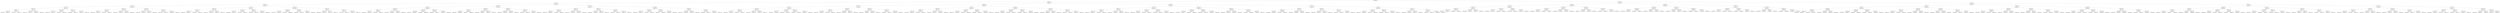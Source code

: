 digraph G{
392109043 [label="Node{data=[5185, 5185]}"]
392109043 -> 1286887839
1286887839 [label="Node{data=[4412, 4412]}"]
1286887839 -> 1214173820
1214173820 [label="Node{data=[1721, 1721]}"]
1214173820 -> 310113782
310113782 [label="Node{data=[1438, 1438]}"]
310113782 -> 2098525385
2098525385 [label="Node{data=[1145, 1145]}"]
2098525385 -> 327299669
327299669 [label="Node{data=[1129, 1129]}"]
327299669 -> 762433387
762433387 [label="Node{data=[1121, 1121]}"]
762433387 -> 1617451894
1617451894 [label="Node{data=[1117, 1117]}"]
1617451894 -> 981485838
981485838 [label="Node{data=[1000, 1000]}"]
981485838 -> 949146769
949146769 [label="Node{data=[998, 998]}"]
981485838 -> 456875647
456875647 [label="Node{data=[1081, 1081]}"]
1617451894 -> 959055237
959055237 [label="Node{data=[1119, 1119]}"]
959055237 -> 22733719
22733719 [label="Node{data=[1118, 1118]}"]
959055237 -> 792889713
792889713 [label="Node{data=[1120, 1120]}"]
762433387 -> 1850466880
1850466880 [label="Node{data=[1125, 1125]}"]
1850466880 -> 128242721
128242721 [label="Node{data=[1123, 1123]}"]
128242721 -> 1362413849
1362413849 [label="Node{data=[1122, 1122]}"]
128242721 -> 1778834255
1778834255 [label="Node{data=[1124, 1124]}"]
1850466880 -> 1542356397
1542356397 [label="Node{data=[1127, 1127]}"]
1542356397 -> 2060103469
2060103469 [label="Node{data=[1126, 1126]}"]
1542356397 -> 230808940
230808940 [label="Node{data=[1128, 1128]}"]
327299669 -> 1371644728
1371644728 [label="Node{data=[1137, 1137]}"]
1371644728 -> 2045423544
2045423544 [label="Node{data=[1133, 1133]}"]
2045423544 -> 1450624111
1450624111 [label="Node{data=[1131, 1131]}"]
1450624111 -> 1432308080
1432308080 [label="Node{data=[1130, 1130]}"]
1450624111 -> 157018240
157018240 [label="Node{data=[1132, 1132]}"]
2045423544 -> 627052924
627052924 [label="Node{data=[1135, 1135]}"]
627052924 -> 1163258883
1163258883 [label="Node{data=[1134, 1134]}"]
627052924 -> 1785604368
1785604368 [label="Node{data=[1136, 1136]}"]
1371644728 -> 1017627445
1017627445 [label="Node{data=[1141, 1141]}"]
1017627445 -> 434757164
434757164 [label="Node{data=[1139, 1139]}"]
434757164 -> 1941310694
1941310694 [label="Node{data=[1138, 1138]}"]
434757164 -> 1745591593
1745591593 [label="Node{data=[1140, 1140]}"]
1017627445 -> 1790395766
1790395766 [label="Node{data=[1143, 1143]}"]
1790395766 -> 1031335602
1031335602 [label="Node{data=[1142, 1142]}"]
1790395766 -> 2129269959
2129269959 [label="Node{data=[1144, 1144]}"]
2098525385 -> 1245461734
1245461734 [label="Node{data=[1392, 1392]}"]
1245461734 -> 443567138
443567138 [label="Node{data=[1215, 1215]}"]
443567138 -> 1611087008
1611087008 [label="Node{data=[1149, 1149]}"]
1611087008 -> 1323651147
1323651147 [label="Node{data=[1147, 1147]}"]
1323651147 -> 1695915645
1695915645 [label="Node{data=[1146, 1146]}"]
1323651147 -> 2107428769
2107428769 [label="Node{data=[1148, 1148]}"]
1611087008 -> 606543502
606543502 [label="Node{data=[1151, 1151]}"]
606543502 -> 1084519753
1084519753 [label="Node{data=[1150, 1150]}"]
606543502 -> 151780694
151780694 [label="Node{data=[1210, 1210]}"]
443567138 -> 309447185
309447185 [label="Node{data=[1325, 1325]}"]
309447185 -> 247363007
247363007 [label="Node{data=[1321, 1321]}"]
247363007 -> 1834174236
1834174236 [label="Node{data=[1259, 1259]}"]
247363007 -> 996472493
996472493 [label="Node{data=[1324, 1324]}"]
309447185 -> 668570258
668570258 [label="Node{data=[1343, 1343]}"]
668570258 -> 1513560155
1513560155 [label="Node{data=[1326, 1326]}"]
668570258 -> 757850022
757850022 [label="Node{data=[1389, 1389]}"]
1245461734 -> 837195056
837195056 [label="Node{data=[1430, 1430]}"]
837195056 -> 1522588828
1522588828 [label="Node{data=[1426, 1426]}"]
1522588828 -> 953672287
953672287 [label="Node{data=[1424, 1424]}"]
953672287 -> 1265814540
1265814540 [label="Node{data=[1423, 1423]}"]
953672287 -> 1312329543
1312329543 [label="Node{data=[1425, 1425]}"]
1522588828 -> 306220576
306220576 [label="Node{data=[1428, 1428]}"]
306220576 -> 360858413
360858413 [label="Node{data=[1427, 1427]}"]
306220576 -> 1221455677
1221455677 [label="Node{data=[1429, 1429]}"]
837195056 -> 1116013524
1116013524 [label="Node{data=[1434, 1434]}"]
1116013524 -> 1411556394
1411556394 [label="Node{data=[1432, 1432]}"]
1411556394 -> 1396580008
1396580008 [label="Node{data=[1431, 1431]}"]
1411556394 -> 1949153269
1949153269 [label="Node{data=[1433, 1433]}"]
1116013524 -> 509378823
509378823 [label="Node{data=[1436, 1436]}"]
509378823 -> 1595827474
1595827474 [label="Node{data=[1435, 1435]}"]
509378823 -> 2096556807
2096556807 [label="Node{data=[1437, 1437]}"]
310113782 -> 1702721907
1702721907 [label="Node{data=[1677, 1677]}"]
1702721907 -> 525568098
525568098 [label="Node{data=[1514, 1514]}"]
525568098 -> 860444783
860444783 [label="Node{data=[1446, 1446]}"]
860444783 -> 2024551378
2024551378 [label="Node{data=[1442, 1442]}"]
2024551378 -> 1981053781
1981053781 [label="Node{data=[1440, 1440]}"]
1981053781 -> 1963453805
1963453805 [label="Node{data=[1439, 1439]}"]
1981053781 -> 208951682
208951682 [label="Node{data=[1441, 1441]}"]
2024551378 -> 366987645
366987645 [label="Node{data=[1444, 1444]}"]
366987645 -> 1078249024
1078249024 [label="Node{data=[1443, 1443]}"]
366987645 -> 182597536
182597536 [label="Node{data=[1445, 1445]}"]
860444783 -> 620021559
620021559 [label="Node{data=[1450, 1450]}"]
620021559 -> 1326147317
1326147317 [label="Node{data=[1448, 1448]}"]
1326147317 -> 698077074
698077074 [label="Node{data=[1447, 1447]}"]
1326147317 -> 853516854
853516854 [label="Node{data=[1449, 1449]}"]
620021559 -> 806360613
806360613 [label="Node{data=[1492, 1492]}"]
806360613 -> 616096284
616096284 [label="Node{data=[1451, 1451]}"]
806360613 -> 1403539014
1403539014 [label="Node{data=[1513, 1513]}"]
525568098 -> 480876567
480876567 [label="Node{data=[1522, 1522]}"]
480876567 -> 750261401
750261401 [label="Node{data=[1518, 1518]}"]
750261401 -> 1332984592
1332984592 [label="Node{data=[1516, 1516]}"]
1332984592 -> 1589122758
1589122758 [label="Node{data=[1515, 1515]}"]
1332984592 -> 234968102
234968102 [label="Node{data=[1517, 1517]}"]
750261401 -> 1659995555
1659995555 [label="Node{data=[1520, 1520]}"]
1659995555 -> 814225878
814225878 [label="Node{data=[1519, 1519]}"]
1659995555 -> 773334823
773334823 [label="Node{data=[1521, 1521]}"]
480876567 -> 708634278
708634278 [label="Node{data=[1526, 1526]}"]
708634278 -> 1141813983
1141813983 [label="Node{data=[1524, 1524]}"]
1141813983 -> 884495649
884495649 [label="Node{data=[1523, 1523]}"]
1141813983 -> 1534492046
1534492046 [label="Node{data=[1525, 1525]}"]
708634278 -> 372418960
372418960 [label="Node{data=[1555, 1555]}"]
372418960 -> 664500675
664500675 [label="Node{data=[1527, 1527]}"]
372418960 -> 1375482188
1375482188 [label="Node{data=[1676, 1676]}"]
1702721907 -> 965651696
965651696 [label="Node{data=[1693, 1693]}"]
965651696 -> 980675704
980675704 [label="Node{data=[1685, 1685]}"]
980675704 -> 1188749204
1188749204 [label="Node{data=[1681, 1681]}"]
1188749204 -> 1981603922
1981603922 [label="Node{data=[1679, 1679]}"]
1981603922 -> 976825165
976825165 [label="Node{data=[1678, 1678]}"]
1981603922 -> 529268830
529268830 [label="Node{data=[1680, 1680]}"]
1188749204 -> 263871044
263871044 [label="Node{data=[1683, 1683]}"]
263871044 -> 506803601
506803601 [label="Node{data=[1682, 1682]}"]
263871044 -> 1831143001
1831143001 [label="Node{data=[1684, 1684]}"]
980675704 -> 315909459
315909459 [label="Node{data=[1689, 1689]}"]
315909459 -> 1331782967
1331782967 [label="Node{data=[1687, 1687]}"]
1331782967 -> 2026850551
2026850551 [label="Node{data=[1686, 1686]}"]
1331782967 -> 1025351289
1025351289 [label="Node{data=[1688, 1688]}"]
315909459 -> 215124596
215124596 [label="Node{data=[1691, 1691]}"]
215124596 -> 1222512132
1222512132 [label="Node{data=[1690, 1690]}"]
215124596 -> 1247047448
1247047448 [label="Node{data=[1692, 1692]}"]
965651696 -> 468438653
468438653 [label="Node{data=[1713, 1713]}"]
468438653 -> 57833054
57833054 [label="Node{data=[1709, 1709]}"]
57833054 -> 1004856858
1004856858 [label="Node{data=[1707, 1707]}"]
1004856858 -> 1386312401
1386312401 [label="Node{data=[1694, 1694]}"]
1004856858 -> 402446046
402446046 [label="Node{data=[1708, 1708]}"]
57833054 -> 120361721
120361721 [label="Node{data=[1711, 1711]}"]
120361721 -> 459567152
459567152 [label="Node{data=[1710, 1710]}"]
120361721 -> 1116384887
1116384887 [label="Node{data=[1712, 1712]}"]
468438653 -> 858901214
858901214 [label="Node{data=[1717, 1717]}"]
858901214 -> 1357462811
1357462811 [label="Node{data=[1715, 1715]}"]
1357462811 -> 1756639942
1756639942 [label="Node{data=[1714, 1714]}"]
1357462811 -> 2136658097
2136658097 [label="Node{data=[1716, 1716]}"]
858901214 -> 1107329726
1107329726 [label="Node{data=[1719, 1719]}"]
1107329726 -> 1536716288
1536716288 [label="Node{data=[1718, 1718]}"]
1107329726 -> 309548471
309548471 [label="Node{data=[1720, 1720]}"]
1214173820 -> 990236688
990236688 [label="Node{data=[4063, 4063]}"]
990236688 -> 2102829244
2102829244 [label="Node{data=[3863, 3863]}"]
2102829244 -> 1705392504
1705392504 [label="Node{data=[3623, 3623]}"]
1705392504 -> 1844450966
1844450966 [label="Node{data=[3615, 3615]}"]
1844450966 -> 2027998824
2027998824 [label="Node{data=[2327, 2327]}"]
2027998824 -> 821805704
821805704 [label="Node{data=[1760, 1760]}"]
821805704 -> 1682063382
1682063382 [label="Node{data=[1722, 1722]}"]
821805704 -> 166440622
166440622 [label="Node{data=[2050, 2050]}"]
2027998824 -> 2005312117
2005312117 [label="Node{data=[3351, 3351]}"]
2005312117 -> 419938703
419938703 [label="Node{data=[2398, 2398]}"]
2005312117 -> 1865642057
1865642057 [label="Node{data=[3614, 3614]}"]
1844450966 -> 997801439
997801439 [label="Node{data=[3619, 3619]}"]
997801439 -> 2041492943
2041492943 [label="Node{data=[3617, 3617]}"]
2041492943 -> 1585584332
1585584332 [label="Node{data=[3616, 3616]}"]
2041492943 -> 717720173
717720173 [label="Node{data=[3618, 3618]}"]
997801439 -> 1478679855
1478679855 [label="Node{data=[3621, 3621]}"]
1478679855 -> 1420696361
1420696361 [label="Node{data=[3620, 3620]}"]
1478679855 -> 438582536
438582536 [label="Node{data=[3622, 3622]}"]
1705392504 -> 212224195
212224195 [label="Node{data=[3631, 3631]}"]
212224195 -> 1109600221
1109600221 [label="Node{data=[3627, 3627]}"]
1109600221 -> 1727007715
1727007715 [label="Node{data=[3625, 3625]}"]
1727007715 -> 1560782408
1560782408 [label="Node{data=[3624, 3624]}"]
1727007715 -> 1675169147
1675169147 [label="Node{data=[3626, 3626]}"]
1109600221 -> 949994258
949994258 [label="Node{data=[3629, 3629]}"]
949994258 -> 1582721265
1582721265 [label="Node{data=[3628, 3628]}"]
949994258 -> 1048813717
1048813717 [label="Node{data=[3630, 3630]}"]
212224195 -> 354074859
354074859 [label="Node{data=[3793, 3793]}"]
354074859 -> 1406866953
1406866953 [label="Node{data=[3633, 3633]}"]
1406866953 -> 1051192675
1051192675 [label="Node{data=[3632, 3632]}"]
1406866953 -> 486761770
486761770 [label="Node{data=[3777, 3777]}"]
354074859 -> 1591600121
1591600121 [label="Node{data=[3825, 3825]}"]
1591600121 -> 1430113653
1430113653 [label="Node{data=[3797, 3797]}"]
1591600121 -> 1425079876
1425079876 [label="Node{data=[3854, 3854]}"]
2102829244 -> 1390209989
1390209989 [label="Node{data=[4047, 4047]}"]
1390209989 -> 1664026700
1664026700 [label="Node{data=[3951, 3951]}"]
1664026700 -> 1489123129
1489123129 [label="Node{data=[3927, 3927]}"]
1489123129 -> 185856187
185856187 [label="Node{data=[3865, 3865]}"]
185856187 -> 1042591967
1042591967 [label="Node{data=[3864, 3864]}"]
185856187 -> 626172479
626172479 [label="Node{data=[3898, 3898]}"]
1489123129 -> 1826632275
1826632275 [label="Node{data=[3949, 3949]}"]
1826632275 -> 2028110172
2028110172 [label="Node{data=[3948, 3948]}"]
1826632275 -> 1675326679
1675326679 [label="Node{data=[3950, 3950]}"]
1664026700 -> 1403544009
1403544009 [label="Node{data=[4043, 4043]}"]
1403544009 -> 1052226373
1052226373 [label="Node{data=[4030, 4030]}"]
1052226373 -> 1387478446
1387478446 [label="Node{data=[3952, 3952]}"]
1052226373 -> 1786156771
1786156771 [label="Node{data=[4042, 4042]}"]
1403544009 -> 2059408461
2059408461 [label="Node{data=[4045, 4045]}"]
2059408461 -> 2037296587
2037296587 [label="Node{data=[4044, 4044]}"]
2059408461 -> 846962949
846962949 [label="Node{data=[4046, 4046]}"]
1390209989 -> 1818556455
1818556455 [label="Node{data=[4055, 4055]}"]
1818556455 -> 377285530
377285530 [label="Node{data=[4051, 4051]}"]
377285530 -> 451943531
451943531 [label="Node{data=[4049, 4049]}"]
451943531 -> 1978463673
1978463673 [label="Node{data=[4048, 4048]}"]
451943531 -> 1040355043
1040355043 [label="Node{data=[4050, 4050]}"]
377285530 -> 1339261570
1339261570 [label="Node{data=[4053, 4053]}"]
1339261570 -> 1440406615
1440406615 [label="Node{data=[4052, 4052]}"]
1339261570 -> 1191815784
1191815784 [label="Node{data=[4054, 4054]}"]
1818556455 -> 1842762236
1842762236 [label="Node{data=[4059, 4059]}"]
1842762236 -> 1052903766
1052903766 [label="Node{data=[4057, 4057]}"]
1052903766 -> 1031357117
1031357117 [label="Node{data=[4056, 4056]}"]
1052903766 -> 933885328
933885328 [label="Node{data=[4058, 4058]}"]
1842762236 -> 1747913512
1747913512 [label="Node{data=[4061, 4061]}"]
1747913512 -> 1175009218
1175009218 [label="Node{data=[4060, 4060]}"]
1747913512 -> 831711508
831711508 [label="Node{data=[4062, 4062]}"]
990236688 -> 1232052163
1232052163 [label="Node{data=[4314, 4314]}"]
1232052163 -> 1493810061
1493810061 [label="Node{data=[4079, 4079]}"]
1493810061 -> 1446064201
1446064201 [label="Node{data=[4071, 4071]}"]
1446064201 -> 1884137938
1884137938 [label="Node{data=[4067, 4067]}"]
1884137938 -> 1164550559
1164550559 [label="Node{data=[4065, 4065]}"]
1164550559 -> 1361620844
1361620844 [label="Node{data=[4064, 4064]}"]
1164550559 -> 239369848
239369848 [label="Node{data=[4066, 4066]}"]
1884137938 -> 333071707
333071707 [label="Node{data=[4069, 4069]}"]
333071707 -> 465005542
465005542 [label="Node{data=[4068, 4068]}"]
333071707 -> 259056691
259056691 [label="Node{data=[4070, 4070]}"]
1446064201 -> 585821211
585821211 [label="Node{data=[4075, 4075]}"]
585821211 -> 1666942336
1666942336 [label="Node{data=[4073, 4073]}"]
1666942336 -> 1133722198
1133722198 [label="Node{data=[4072, 4072]}"]
1666942336 -> 1263148907
1263148907 [label="Node{data=[4074, 4074]}"]
585821211 -> 1052096557
1052096557 [label="Node{data=[4077, 4077]}"]
1052096557 -> 24993278
24993278 [label="Node{data=[4076, 4076]}"]
1052096557 -> 1541838349
1541838349 [label="Node{data=[4078, 4078]}"]
1493810061 -> 1087142749
1087142749 [label="Node{data=[4272, 4272]}"]
1087142749 -> 1403770809
1403770809 [label="Node{data=[4159, 4159]}"]
1403770809 -> 953344671
953344671 [label="Node{data=[4081, 4081]}"]
953344671 -> 1466654070
1466654070 [label="Node{data=[4080, 4080]}"]
953344671 -> 1952371285
1952371285 [label="Node{data=[4109, 4109]}"]
1403770809 -> 2034619768
2034619768 [label="Node{data=[4191, 4191]}"]
2034619768 -> 1454114517
1454114517 [label="Node{data=[4160, 4160]}"]
2034619768 -> 1528914331
1528914331 [label="Node{data=[4221, 4221]}"]
1087142749 -> 1500503248
1500503248 [label="Node{data=[4310, 4310]}"]
1500503248 -> 248921232
248921232 [label="Node{data=[4308, 4308]}"]
248921232 -> 947525937
947525937 [label="Node{data=[4307, 4307]}"]
248921232 -> 1745328668
1745328668 [label="Node{data=[4309, 4309]}"]
1500503248 -> 1328108176
1328108176 [label="Node{data=[4312, 4312]}"]
1328108176 -> 1881462105
1881462105 [label="Node{data=[4311, 4311]}"]
1328108176 -> 419428861
419428861 [label="Node{data=[4313, 4313]}"]
1232052163 -> 1291605892
1291605892 [label="Node{data=[4396, 4396]}"]
1291605892 -> 1229201753
1229201753 [label="Node{data=[4322, 4322]}"]
1229201753 -> 530361141
530361141 [label="Node{data=[4318, 4318]}"]
530361141 -> 2018220330
2018220330 [label="Node{data=[4316, 4316]}"]
2018220330 -> 1445306832
1445306832 [label="Node{data=[4315, 4315]}"]
2018220330 -> 1048775844
1048775844 [label="Node{data=[4317, 4317]}"]
530361141 -> 1144839490
1144839490 [label="Node{data=[4320, 4320]}"]
1144839490 -> 1620741670
1620741670 [label="Node{data=[4319, 4319]}"]
1144839490 -> 466262212
466262212 [label="Node{data=[4321, 4321]}"]
1229201753 -> 1032470837
1032470837 [label="Node{data=[4392, 4392]}"]
1032470837 -> 528375051
528375051 [label="Node{data=[4335, 4335]}"]
528375051 -> 731974524
731974524 [label="Node{data=[4323, 4323]}"]
528375051 -> 1684191860
1684191860 [label="Node{data=[4360, 4360]}"]
1032470837 -> 193907748
193907748 [label="Node{data=[4394, 4394]}"]
193907748 -> 1727352411
1727352411 [label="Node{data=[4393, 4393]}"]
193907748 -> 1160532754
1160532754 [label="Node{data=[4395, 4395]}"]
1291605892 -> 879554777
879554777 [label="Node{data=[4404, 4404]}"]
879554777 -> 1233053084
1233053084 [label="Node{data=[4400, 4400]}"]
1233053084 -> 87424382
87424382 [label="Node{data=[4398, 4398]}"]
87424382 -> 581343753
581343753 [label="Node{data=[4397, 4397]}"]
87424382 -> 1906269372
1906269372 [label="Node{data=[4399, 4399]}"]
1233053084 -> 1332938006
1332938006 [label="Node{data=[4402, 4402]}"]
1332938006 -> 1703399307
1703399307 [label="Node{data=[4401, 4401]}"]
1332938006 -> 1936160736
1936160736 [label="Node{data=[4403, 4403]}"]
879554777 -> 2023145356
2023145356 [label="Node{data=[4408, 4408]}"]
2023145356 -> 798641725
798641725 [label="Node{data=[4406, 4406]}"]
798641725 -> 1958361042
1958361042 [label="Node{data=[4405, 4405]}"]
798641725 -> 1009424082
1009424082 [label="Node{data=[4407, 4407]}"]
2023145356 -> 1896686596
1896686596 [label="Node{data=[4410, 4410]}"]
1896686596 -> 211511230
211511230 [label="Node{data=[4409, 4409]}"]
1896686596 -> 691717464
691717464 [label="Node{data=[4411, 4411]}"]
1286887839 -> 1104038571
1104038571 [label="Node{data=[4743, 4743]}"]
1104038571 -> 1509653394
1509653394 [label="Node{data=[4488, 4488]}"]
1509653394 -> 243945860
243945860 [label="Node{data=[4444, 4444]}"]
243945860 -> 1910850824
1910850824 [label="Node{data=[4428, 4428]}"]
1910850824 -> 1120780941
1120780941 [label="Node{data=[4420, 4420]}"]
1120780941 -> 1088951981
1088951981 [label="Node{data=[4416, 4416]}"]
1088951981 -> 481458501
481458501 [label="Node{data=[4414, 4414]}"]
481458501 -> 1193583326
1193583326 [label="Node{data=[4413, 4413]}"]
481458501 -> 1800522013
1800522013 [label="Node{data=[4415, 4415]}"]
1088951981 -> 1804396452
1804396452 [label="Node{data=[4418, 4418]}"]
1804396452 -> 1694225345
1694225345 [label="Node{data=[4417, 4417]}"]
1804396452 -> 103526354
103526354 [label="Node{data=[4419, 4419]}"]
1120780941 -> 1675073323
1675073323 [label="Node{data=[4424, 4424]}"]
1675073323 -> 1877671218
1877671218 [label="Node{data=[4422, 4422]}"]
1877671218 -> 1437945557
1437945557 [label="Node{data=[4421, 4421]}"]
1877671218 -> 247148174
247148174 [label="Node{data=[4423, 4423]}"]
1675073323 -> 1368035005
1368035005 [label="Node{data=[4426, 4426]}"]
1368035005 -> 1773267667
1773267667 [label="Node{data=[4425, 4425]}"]
1368035005 -> 378389206
378389206 [label="Node{data=[4427, 4427]}"]
1910850824 -> 1100300759
1100300759 [label="Node{data=[4436, 4436]}"]
1100300759 -> 1148178494
1148178494 [label="Node{data=[4432, 4432]}"]
1148178494 -> 577654034
577654034 [label="Node{data=[4430, 4430]}"]
577654034 -> 1510846715
1510846715 [label="Node{data=[4429, 4429]}"]
577654034 -> 830331284
830331284 [label="Node{data=[4431, 4431]}"]
1148178494 -> 195625381
195625381 [label="Node{data=[4434, 4434]}"]
195625381 -> 1535101727
1535101727 [label="Node{data=[4433, 4433]}"]
195625381 -> 1824662243
1824662243 [label="Node{data=[4435, 4435]}"]
1100300759 -> 858580886
858580886 [label="Node{data=[4440, 4440]}"]
858580886 -> 1883991167
1883991167 [label="Node{data=[4438, 4438]}"]
1883991167 -> 1439262298
1439262298 [label="Node{data=[4437, 4437]}"]
1883991167 -> 677479226
677479226 [label="Node{data=[4439, 4439]}"]
858580886 -> 2082849271
2082849271 [label="Node{data=[4442, 4442]}"]
2082849271 -> 1470526104
1470526104 [label="Node{data=[4441, 4441]}"]
2082849271 -> 1229137280
1229137280 [label="Node{data=[4443, 4443]}"]
243945860 -> 1830754241
1830754241 [label="Node{data=[4460, 4460]}"]
1830754241 -> 1063737836
1063737836 [label="Node{data=[4452, 4452]}"]
1063737836 -> 1538379306
1538379306 [label="Node{data=[4448, 4448]}"]
1538379306 -> 185503737
185503737 [label="Node{data=[4446, 4446]}"]
185503737 -> 515514438
515514438 [label="Node{data=[4445, 4445]}"]
185503737 -> 462922308
462922308 [label="Node{data=[4447, 4447]}"]
1538379306 -> 1317207938
1317207938 [label="Node{data=[4450, 4450]}"]
1317207938 -> 822923500
822923500 [label="Node{data=[4449, 4449]}"]
1317207938 -> 2130411163
2130411163 [label="Node{data=[4451, 4451]}"]
1063737836 -> 1490581122
1490581122 [label="Node{data=[4456, 4456]}"]
1490581122 -> 25165044
25165044 [label="Node{data=[4454, 4454]}"]
25165044 -> 1453574023
1453574023 [label="Node{data=[4453, 4453]}"]
25165044 -> 1929995374
1929995374 [label="Node{data=[4455, 4455]}"]
1490581122 -> 1753116907
1753116907 [label="Node{data=[4458, 4458]}"]
1753116907 -> 370714956
370714956 [label="Node{data=[4457, 4457]}"]
1753116907 -> 1590676471
1590676471 [label="Node{data=[4459, 4459]}"]
1830754241 -> 1717435988
1717435988 [label="Node{data=[4468, 4468]}"]
1717435988 -> 2109682524
2109682524 [label="Node{data=[4464, 4464]}"]
2109682524 -> 775862126
775862126 [label="Node{data=[4462, 4462]}"]
775862126 -> 244207917
244207917 [label="Node{data=[4461, 4461]}"]
775862126 -> 120103414
120103414 [label="Node{data=[4463, 4463]}"]
2109682524 -> 50943900
50943900 [label="Node{data=[4466, 4466]}"]
50943900 -> 1482102100
1482102100 [label="Node{data=[4465, 4465]}"]
50943900 -> 606875722
606875722 [label="Node{data=[4467, 4467]}"]
1717435988 -> 1716064808
1716064808 [label="Node{data=[4484, 4484]}"]
1716064808 -> 800394442
800394442 [label="Node{data=[4470, 4470]}"]
800394442 -> 1328042461
1328042461 [label="Node{data=[4469, 4469]}"]
800394442 -> 172197394
172197394 [label="Node{data=[4483, 4483]}"]
1716064808 -> 607456544
607456544 [label="Node{data=[4486, 4486]}"]
607456544 -> 601986608
601986608 [label="Node{data=[4485, 4485]}"]
607456544 -> 785030440
785030440 [label="Node{data=[4487, 4487]}"]
1509653394 -> 951057909
951057909 [label="Node{data=[4532, 4532]}"]
951057909 -> 889170893
889170893 [label="Node{data=[4516, 4516]}"]
889170893 -> 453045108
453045108 [label="Node{data=[4508, 4508]}"]
453045108 -> 1633224417
1633224417 [label="Node{data=[4492, 4492]}"]
1633224417 -> 643698538
643698538 [label="Node{data=[4490, 4490]}"]
643698538 -> 1865841071
1865841071 [label="Node{data=[4489, 4489]}"]
643698538 -> 1945199734
1945199734 [label="Node{data=[4491, 4491]}"]
1633224417 -> 1521883879
1521883879 [label="Node{data=[4494, 4494]}"]
1521883879 -> 214268804
214268804 [label="Node{data=[4493, 4493]}"]
1521883879 -> 1357025458
1357025458 [label="Node{data=[4495, 4495]}"]
453045108 -> 675847180
675847180 [label="Node{data=[4512, 4512]}"]
675847180 -> 1111743168
1111743168 [label="Node{data=[4510, 4510]}"]
1111743168 -> 1711116375
1711116375 [label="Node{data=[4509, 4509]}"]
1111743168 -> 568257370
568257370 [label="Node{data=[4511, 4511]}"]
675847180 -> 1293593489
1293593489 [label="Node{data=[4514, 4514]}"]
1293593489 -> 299105576
299105576 [label="Node{data=[4513, 4513]}"]
1293593489 -> 413513837
413513837 [label="Node{data=[4515, 4515]}"]
889170893 -> 1316426776
1316426776 [label="Node{data=[4524, 4524]}"]
1316426776 -> 1445554276
1445554276 [label="Node{data=[4520, 4520]}"]
1445554276 -> 1478358324
1478358324 [label="Node{data=[4518, 4518]}"]
1478358324 -> 1842239626
1842239626 [label="Node{data=[4517, 4517]}"]
1478358324 -> 460281599
460281599 [label="Node{data=[4519, 4519]}"]
1445554276 -> 110655422
110655422 [label="Node{data=[4522, 4522]}"]
110655422 -> 823887372
823887372 [label="Node{data=[4521, 4521]}"]
110655422 -> 772706989
772706989 [label="Node{data=[4523, 4523]}"]
1316426776 -> 1337454909
1337454909 [label="Node{data=[4528, 4528]}"]
1337454909 -> 181881586
181881586 [label="Node{data=[4526, 4526]}"]
181881586 -> 1737594434
1737594434 [label="Node{data=[4525, 4525]}"]
181881586 -> 1037102055
1037102055 [label="Node{data=[4527, 4527]}"]
1337454909 -> 1302252409
1302252409 [label="Node{data=[4530, 4530]}"]
1302252409 -> 2100205794
2100205794 [label="Node{data=[4529, 4529]}"]
1302252409 -> 375796355
375796355 [label="Node{data=[4531, 4531]}"]
951057909 -> 743664763
743664763 [label="Node{data=[4565, 4565]}"]
743664763 -> 388874123
388874123 [label="Node{data=[4557, 4557]}"]
388874123 -> 516807684
516807684 [label="Node{data=[4536, 4536]}"]
516807684 -> 957876084
957876084 [label="Node{data=[4534, 4534]}"]
957876084 -> 236946584
236946584 [label="Node{data=[4533, 4533]}"]
957876084 -> 1957999415
1957999415 [label="Node{data=[4535, 4535]}"]
516807684 -> 82406489
82406489 [label="Node{data=[4538, 4538]}"]
82406489 -> 2100553751
2100553751 [label="Node{data=[4537, 4537]}"]
82406489 -> 268077165
268077165 [label="Node{data=[4540, 4540]}"]
388874123 -> 1577496494
1577496494 [label="Node{data=[4561, 4561]}"]
1577496494 -> 297966483
297966483 [label="Node{data=[4559, 4559]}"]
297966483 -> 1943251692
1943251692 [label="Node{data=[4558, 4558]}"]
297966483 -> 682749211
682749211 [label="Node{data=[4560, 4560]}"]
1577496494 -> 1126255740
1126255740 [label="Node{data=[4563, 4563]}"]
1126255740 -> 1186613640
1186613640 [label="Node{data=[4562, 4562]}"]
1126255740 -> 676335481
676335481 [label="Node{data=[4564, 4564]}"]
743664763 -> 254731869
254731869 [label="Node{data=[4573, 4573]}"]
254731869 -> 1185225064
1185225064 [label="Node{data=[4569, 4569]}"]
1185225064 -> 1388834365
1388834365 [label="Node{data=[4567, 4567]}"]
1388834365 -> 2051283163
2051283163 [label="Node{data=[4566, 4566]}"]
1388834365 -> 44041664
44041664 [label="Node{data=[4568, 4568]}"]
1185225064 -> 1822433957
1822433957 [label="Node{data=[4571, 4571]}"]
1822433957 -> 33263370
33263370 [label="Node{data=[4570, 4570]}"]
1822433957 -> 1529072942
1529072942 [label="Node{data=[4572, 4572]}"]
254731869 -> 1496272271
1496272271 [label="Node{data=[4631, 4631]}"]
1496272271 -> 880273669
880273669 [label="Node{data=[4575, 4575]}"]
880273669 -> 1764340574
1764340574 [label="Node{data=[4574, 4574]}"]
880273669 -> 740710888
740710888 [label="Node{data=[4576, 4576]}"]
1496272271 -> 264649430
264649430 [label="Node{data=[4741, 4741]}"]
264649430 -> 74630634
74630634 [label="Node{data=[4718, 4718]}"]
264649430 -> 543499641
543499641 [label="Node{data=[4742, 4742]}"]
1104038571 -> 1041420676
1041420676 [label="Node{data=[5088, 5088]}"]
1041420676 -> 3955738
3955738 [label="Node{data=[4881, 4881]}"]
3955738 -> 309560418
309560418 [label="Node{data=[4759, 4759]}"]
309560418 -> 456406456
456406456 [label="Node{data=[4751, 4751]}"]
456406456 -> 864176555
864176555 [label="Node{data=[4747, 4747]}"]
864176555 -> 1362890573
1362890573 [label="Node{data=[4745, 4745]}"]
1362890573 -> 1600311708
1600311708 [label="Node{data=[4744, 4744]}"]
1362890573 -> 1707189821
1707189821 [label="Node{data=[4746, 4746]}"]
864176555 -> 1152345151
1152345151 [label="Node{data=[4749, 4749]}"]
1152345151 -> 1977109888
1977109888 [label="Node{data=[4748, 4748]}"]
1152345151 -> 1023384726
1023384726 [label="Node{data=[4750, 4750]}"]
456406456 -> 1424438650
1424438650 [label="Node{data=[4755, 4755]}"]
1424438650 -> 1800809797
1800809797 [label="Node{data=[4753, 4753]}"]
1800809797 -> 1549130210
1549130210 [label="Node{data=[4752, 4752]}"]
1800809797 -> 470742482
470742482 [label="Node{data=[4754, 4754]}"]
1424438650 -> 1898926028
1898926028 [label="Node{data=[4757, 4757]}"]
1898926028 -> 734619817
734619817 [label="Node{data=[4756, 4756]}"]
1898926028 -> 1495351035
1495351035 [label="Node{data=[4758, 4758]}"]
309560418 -> 845869160
845869160 [label="Node{data=[4835, 4835]}"]
845869160 -> 967874758
967874758 [label="Node{data=[4831, 4831]}"]
967874758 -> 1499214713
1499214713 [label="Node{data=[4784, 4784]}"]
1499214713 -> 165283919
165283919 [label="Node{data=[4760, 4760]}"]
1499214713 -> 1825984684
1825984684 [label="Node{data=[4830, 4830]}"]
967874758 -> 1360892760
1360892760 [label="Node{data=[4833, 4833]}"]
1360892760 -> 1768072697
1768072697 [label="Node{data=[4832, 4832]}"]
1360892760 -> 807620842
807620842 [label="Node{data=[4834, 4834]}"]
845869160 -> 1848522098
1848522098 [label="Node{data=[4839, 4839]}"]
1848522098 -> 1393880252
1393880252 [label="Node{data=[4837, 4837]}"]
1393880252 -> 799397450
799397450 [label="Node{data=[4836, 4836]}"]
1393880252 -> 86734676
86734676 [label="Node{data=[4838, 4838]}"]
1848522098 -> 447829798
447829798 [label="Node{data=[4863, 4863]}"]
447829798 -> 1857300928
1857300928 [label="Node{data=[4840, 4840]}"]
447829798 -> 1872934362
1872934362 [label="Node{data=[4877, 4877]}"]
3955738 -> 829292205
829292205 [label="Node{data=[4984, 4984]}"]
829292205 -> 569743297
569743297 [label="Node{data=[4932, 4932]}"]
569743297 -> 1858097174
1858097174 [label="Node{data=[4928, 4928]}"]
1858097174 -> 347485297
347485297 [label="Node{data=[4926, 4926]}"]
347485297 -> 1248868572
1248868572 [label="Node{data=[4920, 4920]}"]
347485297 -> 1194780108
1194780108 [label="Node{data=[4927, 4927]}"]
1858097174 -> 723144156
723144156 [label="Node{data=[4930, 4930]}"]
723144156 -> 246079858
246079858 [label="Node{data=[4929, 4929]}"]
723144156 -> 1171758755
1171758755 [label="Node{data=[4931, 4931]}"]
569743297 -> 893324112
893324112 [label="Node{data=[4936, 4936]}"]
893324112 -> 1286784134
1286784134 [label="Node{data=[4934, 4934]}"]
1286784134 -> 365567251
365567251 [label="Node{data=[4933, 4933]}"]
1286784134 -> 1813097359
1813097359 [label="Node{data=[4935, 4935]}"]
893324112 -> 557402326
557402326 [label="Node{data=[4938, 4938]}"]
557402326 -> 2071277187
2071277187 [label="Node{data=[4937, 4937]}"]
557402326 -> 1049794171
1049794171 [label="Node{data=[4956, 4956]}"]
829292205 -> 1597902837
1597902837 [label="Node{data=[5060, 5060]}"]
1597902837 -> 883594044
883594044 [label="Node{data=[5056, 5056]}"]
883594044 -> 1727635996
1727635996 [label="Node{data=[5011, 5011]}"]
1727635996 -> 1282589174
1282589174 [label="Node{data=[5009, 5009]}"]
1727635996 -> 1662795306
1662795306 [label="Node{data=[5042, 5042]}"]
883594044 -> 55534086
55534086 [label="Node{data=[5058, 5058]}"]
55534086 -> 671996209
671996209 [label="Node{data=[5057, 5057]}"]
55534086 -> 1915408567
1915408567 [label="Node{data=[5059, 5059]}"]
1597902837 -> 1891982774
1891982774 [label="Node{data=[5064, 5064]}"]
1891982774 -> 140664570
140664570 [label="Node{data=[5062, 5062]}"]
140664570 -> 1323358870
1323358870 [label="Node{data=[5061, 5061]}"]
140664570 -> 1785398421
1785398421 [label="Node{data=[5063, 5063]}"]
1891982774 -> 807001219
807001219 [label="Node{data=[5066, 5066]}"]
807001219 -> 706138612
706138612 [label="Node{data=[5065, 5065]}"]
807001219 -> 1659537994
1659537994 [label="Node{data=[5067, 5067]}"]
1041420676 -> 1343714606
1343714606 [label="Node{data=[5120, 5120]}"]
1343714606 -> 781469291
781469291 [label="Node{data=[5104, 5104]}"]
781469291 -> 848407356
848407356 [label="Node{data=[5096, 5096]}"]
848407356 -> 77586430
77586430 [label="Node{data=[5092, 5092]}"]
77586430 -> 1875534918
1875534918 [label="Node{data=[5090, 5090]}"]
1875534918 -> 1675739338
1675739338 [label="Node{data=[5089, 5089]}"]
1875534918 -> 1544966081
1544966081 [label="Node{data=[5091, 5091]}"]
77586430 -> 646712210
646712210 [label="Node{data=[5094, 5094]}"]
646712210 -> 450405201
450405201 [label="Node{data=[5093, 5093]}"]
646712210 -> 2001917776
2001917776 [label="Node{data=[5095, 5095]}"]
848407356 -> 433387068
433387068 [label="Node{data=[5100, 5100]}"]
433387068 -> 1606594063
1606594063 [label="Node{data=[5098, 5098]}"]
1606594063 -> 14634125
14634125 [label="Node{data=[5097, 5097]}"]
1606594063 -> 1641472913
1641472913 [label="Node{data=[5099, 5099]}"]
433387068 -> 1603116161
1603116161 [label="Node{data=[5102, 5102]}"]
1603116161 -> 360051625
360051625 [label="Node{data=[5101, 5101]}"]
1603116161 -> 1874095790
1874095790 [label="Node{data=[5103, 5103]}"]
781469291 -> 967361186
967361186 [label="Node{data=[5112, 5112]}"]
967361186 -> 183642242
183642242 [label="Node{data=[5108, 5108]}"]
183642242 -> 815819470
815819470 [label="Node{data=[5106, 5106]}"]
815819470 -> 2091758442
2091758442 [label="Node{data=[5105, 5105]}"]
815819470 -> 66044815
66044815 [label="Node{data=[5107, 5107]}"]
183642242 -> 406998344
406998344 [label="Node{data=[5110, 5110]}"]
406998344 -> 730309268
730309268 [label="Node{data=[5109, 5109]}"]
406998344 -> 975204973
975204973 [label="Node{data=[5111, 5111]}"]
967361186 -> 1202597149
1202597149 [label="Node{data=[5116, 5116]}"]
1202597149 -> 1301024941
1301024941 [label="Node{data=[5114, 5114]}"]
1301024941 -> 1527355530
1527355530 [label="Node{data=[5113, 5113]}"]
1301024941 -> 1644374684
1644374684 [label="Node{data=[5115, 5115]}"]
1202597149 -> 1416832260
1416832260 [label="Node{data=[5118, 5118]}"]
1416832260 -> 2044153439
2044153439 [label="Node{data=[5117, 5117]}"]
1416832260 -> 1854751783
1854751783 [label="Node{data=[5119, 5119]}"]
1343714606 -> 362923168
362923168 [label="Node{data=[5159, 5159]}"]
362923168 -> 1488422933
1488422933 [label="Node{data=[5151, 5151]}"]
1488422933 -> 466714858
466714858 [label="Node{data=[5147, 5147]}"]
466714858 -> 536433611
536433611 [label="Node{data=[5145, 5145]}"]
536433611 -> 82182224
82182224 [label="Node{data=[5121, 5121]}"]
536433611 -> 1618335737
1618335737 [label="Node{data=[5146, 5146]}"]
466714858 -> 1999953357
1999953357 [label="Node{data=[5149, 5149]}"]
1999953357 -> 570863595
570863595 [label="Node{data=[5148, 5148]}"]
1999953357 -> 383180667
383180667 [label="Node{data=[5150, 5150]}"]
1488422933 -> 1490163783
1490163783 [label="Node{data=[5155, 5155]}"]
1490163783 -> 156859429
156859429 [label="Node{data=[5153, 5153]}"]
156859429 -> 515371794
515371794 [label="Node{data=[5152, 5152]}"]
156859429 -> 1052428984
1052428984 [label="Node{data=[5154, 5154]}"]
1490163783 -> 1986194696
1986194696 [label="Node{data=[5157, 5157]}"]
1986194696 -> 873992117
873992117 [label="Node{data=[5156, 5156]}"]
1986194696 -> 353785159
353785159 [label="Node{data=[5158, 5158]}"]
362923168 -> 2106696279
2106696279 [label="Node{data=[5177, 5177]}"]
2106696279 -> 486152768
486152768 [label="Node{data=[5173, 5173]}"]
486152768 -> 1760283597
1760283597 [label="Node{data=[5161, 5161]}"]
1760283597 -> 1332742138
1332742138 [label="Node{data=[5160, 5160]}"]
1760283597 -> 1065584473
1065584473 [label="Node{data=[5162, 5162]}"]
486152768 -> 1944560371
1944560371 [label="Node{data=[5175, 5175]}"]
1944560371 -> 1172613857
1172613857 [label="Node{data=[5174, 5174]}"]
1944560371 -> 182729328
182729328 [label="Node{data=[5176, 5176]}"]
2106696279 -> 704564538
704564538 [label="Node{data=[5181, 5181]}"]
704564538 -> 1740640972
1740640972 [label="Node{data=[5179, 5179]}"]
1740640972 -> 118689655
118689655 [label="Node{data=[5178, 5178]}"]
1740640972 -> 739213919
739213919 [label="Node{data=[5180, 5180]}"]
704564538 -> 1942425081
1942425081 [label="Node{data=[5183, 5183]}"]
1942425081 -> 351676223
351676223 [label="Node{data=[5182, 5182]}"]
1942425081 -> 184679009
184679009 [label="Node{data=[5184, 5184]}"]
392109043 -> 1531743268
1531743268 [label="Node{data=[8541, 8541]}"]
1531743268 -> 279968369
279968369 [label="Node{data=[8477, 8477]}"]
279968369 -> 902166660
902166660 [label="Node{data=[5290, 5290]}"]
902166660 -> 831774383
831774383 [label="Node{data=[5213, 5213]}"]
831774383 -> 234965269
234965269 [label="Node{data=[5205, 5205]}"]
234965269 -> 1636976342
1636976342 [label="Node{data=[5201, 5201]}"]
1636976342 -> 2072609720
2072609720 [label="Node{data=[5187, 5187]}"]
2072609720 -> 1421892800
1421892800 [label="Node{data=[5186, 5186]}"]
2072609720 -> 1351478956
1351478956 [label="Node{data=[5188, 5188]}"]
1636976342 -> 593143453
593143453 [label="Node{data=[5203, 5203]}"]
593143453 -> 343500045
343500045 [label="Node{data=[5202, 5202]}"]
593143453 -> 1116282142
1116282142 [label="Node{data=[5204, 5204]}"]
234965269 -> 2110681965
2110681965 [label="Node{data=[5209, 5209]}"]
2110681965 -> 198597639
198597639 [label="Node{data=[5207, 5207]}"]
198597639 -> 1415053693
1415053693 [label="Node{data=[5206, 5206]}"]
198597639 -> 1588827909
1588827909 [label="Node{data=[5208, 5208]}"]
2110681965 -> 1357435557
1357435557 [label="Node{data=[5211, 5211]}"]
1357435557 -> 1768393435
1768393435 [label="Node{data=[5210, 5210]}"]
1357435557 -> 2099260771
2099260771 [label="Node{data=[5212, 5212]}"]
831774383 -> 1072268925
1072268925 [label="Node{data=[5221, 5221]}"]
1072268925 -> 696387295
696387295 [label="Node{data=[5217, 5217]}"]
696387295 -> 2087084134
2087084134 [label="Node{data=[5215, 5215]}"]
2087084134 -> 13697468
13697468 [label="Node{data=[5214, 5214]}"]
2087084134 -> 1937290677
1937290677 [label="Node{data=[5216, 5216]}"]
696387295 -> 1257632251
1257632251 [label="Node{data=[5219, 5219]}"]
1257632251 -> 90164627
90164627 [label="Node{data=[5218, 5218]}"]
1257632251 -> 218882149
218882149 [label="Node{data=[5220, 5220]}"]
1072268925 -> 996682092
996682092 [label="Node{data=[5225, 5225]}"]
996682092 -> 1593273811
1593273811 [label="Node{data=[5223, 5223]}"]
1593273811 -> 633274571
633274571 [label="Node{data=[5222, 5222]}"]
1593273811 -> 2011546833
2011546833 [label="Node{data=[5224, 5224]}"]
996682092 -> 222076936
222076936 [label="Node{data=[5284, 5284]}"]
222076936 -> 1749081481
1749081481 [label="Node{data=[5226, 5226]}"]
222076936 -> 891564306
891564306 [label="Node{data=[5289, 5289]}"]
902166660 -> 1824434219
1824434219 [label="Node{data=[8461, 8461]}"]
1824434219 -> 82471252
82471252 [label="Node{data=[5298, 5298]}"]
82471252 -> 1781022933
1781022933 [label="Node{data=[5294, 5294]}"]
1781022933 -> 2114998307
2114998307 [label="Node{data=[5292, 5292]}"]
2114998307 -> 1744195642
1744195642 [label="Node{data=[5291, 5291]}"]
2114998307 -> 813774169
813774169 [label="Node{data=[5293, 5293]}"]
1781022933 -> 403170676
403170676 [label="Node{data=[5296, 5296]}"]
403170676 -> 1684684575
1684684575 [label="Node{data=[5295, 5295]}"]
403170676 -> 835245096
835245096 [label="Node{data=[5297, 5297]}"]
82471252 -> 140117173
140117173 [label="Node{data=[5302, 5302]}"]
140117173 -> 793869455
793869455 [label="Node{data=[5300, 5300]}"]
793869455 -> 443956413
443956413 [label="Node{data=[5299, 5299]}"]
793869455 -> 1835582031
1835582031 [label="Node{data=[5301, 5301]}"]
140117173 -> 894377211
894377211 [label="Node{data=[5304, 5304]}"]
894377211 -> 299805657
299805657 [label="Node{data=[5303, 5303]}"]
894377211 -> 988212875
988212875 [label="Node{data=[8460, 8460]}"]
1824434219 -> 297220386
297220386 [label="Node{data=[8469, 8469]}"]
297220386 -> 1548896043
1548896043 [label="Node{data=[8465, 8465]}"]
1548896043 -> 943111963
943111963 [label="Node{data=[8463, 8463]}"]
943111963 -> 891919392
891919392 [label="Node{data=[8462, 8462]}"]
943111963 -> 494919054
494919054 [label="Node{data=[8464, 8464]}"]
1548896043 -> 1398454805
1398454805 [label="Node{data=[8467, 8467]}"]
1398454805 -> 1578699010
1578699010 [label="Node{data=[8466, 8466]}"]
1398454805 -> 656955005
656955005 [label="Node{data=[8468, 8468]}"]
297220386 -> 1155038395
1155038395 [label="Node{data=[8473, 8473]}"]
1155038395 -> 1112865831
1112865831 [label="Node{data=[8471, 8471]}"]
1112865831 -> 1418964086
1418964086 [label="Node{data=[8470, 8470]}"]
1112865831 -> 837649191
837649191 [label="Node{data=[8472, 8472]}"]
1155038395 -> 920062981
920062981 [label="Node{data=[8475, 8475]}"]
920062981 -> 1392995132
1392995132 [label="Node{data=[8474, 8474]}"]
920062981 -> 440311094
440311094 [label="Node{data=[8476, 8476]}"]
279968369 -> 1192743405
1192743405 [label="Node{data=[8509, 8509]}"]
1192743405 -> 1236163118
1236163118 [label="Node{data=[8493, 8493]}"]
1236163118 -> 555259564
555259564 [label="Node{data=[8485, 8485]}"]
555259564 -> 1327589524
1327589524 [label="Node{data=[8481, 8481]}"]
1327589524 -> 918573092
918573092 [label="Node{data=[8479, 8479]}"]
918573092 -> 218371064
218371064 [label="Node{data=[8478, 8478]}"]
918573092 -> 1749829890
1749829890 [label="Node{data=[8480, 8480]}"]
1327589524 -> 753793367
753793367 [label="Node{data=[8483, 8483]}"]
753793367 -> 404278686
404278686 [label="Node{data=[8482, 8482]}"]
753793367 -> 900634294
900634294 [label="Node{data=[8484, 8484]}"]
555259564 -> 1059118424
1059118424 [label="Node{data=[8489, 8489]}"]
1059118424 -> 2084879530
2084879530 [label="Node{data=[8487, 8487]}"]
2084879530 -> 577698433
577698433 [label="Node{data=[8486, 8486]}"]
2084879530 -> 1672790876
1672790876 [label="Node{data=[8488, 8488]}"]
1059118424 -> 1514604655
1514604655 [label="Node{data=[8491, 8491]}"]
1514604655 -> 62873185
62873185 [label="Node{data=[8490, 8490]}"]
1514604655 -> 1448085093
1448085093 [label="Node{data=[8492, 8492]}"]
1236163118 -> 331059664
331059664 [label="Node{data=[8501, 8501]}"]
331059664 -> 1901983672
1901983672 [label="Node{data=[8497, 8497]}"]
1901983672 -> 141091748
141091748 [label="Node{data=[8495, 8495]}"]
141091748 -> 1583198178
1583198178 [label="Node{data=[8494, 8494]}"]
141091748 -> 287801576
287801576 [label="Node{data=[8496, 8496]}"]
1901983672 -> 257512771
257512771 [label="Node{data=[8499, 8499]}"]
257512771 -> 1080292047
1080292047 [label="Node{data=[8498, 8498]}"]
257512771 -> 1945270174
1945270174 [label="Node{data=[8500, 8500]}"]
331059664 -> 1593809352
1593809352 [label="Node{data=[8505, 8505]}"]
1593809352 -> 457780249
457780249 [label="Node{data=[8503, 8503]}"]
457780249 -> 1147359285
1147359285 [label="Node{data=[8502, 8502]}"]
457780249 -> 617447840
617447840 [label="Node{data=[8504, 8504]}"]
1593809352 -> 106851624
106851624 [label="Node{data=[8507, 8507]}"]
106851624 -> 1411756062
1411756062 [label="Node{data=[8506, 8506]}"]
106851624 -> 169455703
169455703 [label="Node{data=[8508, 8508]}"]
1192743405 -> 1116860469
1116860469 [label="Node{data=[8525, 8525]}"]
1116860469 -> 936632930
936632930 [label="Node{data=[8517, 8517]}"]
936632930 -> 1317994950
1317994950 [label="Node{data=[8513, 8513]}"]
1317994950 -> 164858696
164858696 [label="Node{data=[8511, 8511]}"]
164858696 -> 1141817887
1141817887 [label="Node{data=[8510, 8510]}"]
164858696 -> 1818683406
1818683406 [label="Node{data=[8512, 8512]}"]
1317994950 -> 1515279733
1515279733 [label="Node{data=[8515, 8515]}"]
1515279733 -> 1330449596
1330449596 [label="Node{data=[8514, 8514]}"]
1515279733 -> 2111906160
2111906160 [label="Node{data=[8516, 8516]}"]
936632930 -> 647790682
647790682 [label="Node{data=[8521, 8521]}"]
647790682 -> 1983288065
1983288065 [label="Node{data=[8519, 8519]}"]
1983288065 -> 1362708887
1362708887 [label="Node{data=[8518, 8518]}"]
1983288065 -> 623319137
623319137 [label="Node{data=[8520, 8520]}"]
647790682 -> 1744556751
1744556751 [label="Node{data=[8523, 8523]}"]
1744556751 -> 622324650
622324650 [label="Node{data=[8522, 8522]}"]
1744556751 -> 1048144750
1048144750 [label="Node{data=[8524, 8524]}"]
1116860469 -> 595630288
595630288 [label="Node{data=[8533, 8533]}"]
595630288 -> 441736133
441736133 [label="Node{data=[8529, 8529]}"]
441736133 -> 8698270
8698270 [label="Node{data=[8527, 8527]}"]
8698270 -> 1968406779
1968406779 [label="Node{data=[8526, 8526]}"]
8698270 -> 1379057817
1379057817 [label="Node{data=[8528, 8528]}"]
441736133 -> 1786782569
1786782569 [label="Node{data=[8531, 8531]}"]
1786782569 -> 1340948462
1340948462 [label="Node{data=[8530, 8530]}"]
1786782569 -> 651176624
651176624 [label="Node{data=[8532, 8532]}"]
595630288 -> 1654784251
1654784251 [label="Node{data=[8537, 8537]}"]
1654784251 -> 164818093
164818093 [label="Node{data=[8535, 8535]}"]
164818093 -> 795258934
795258934 [label="Node{data=[8534, 8534]}"]
164818093 -> 147098304
147098304 [label="Node{data=[8536, 8536]}"]
1654784251 -> 2056513275
2056513275 [label="Node{data=[8539, 8539]}"]
2056513275 -> 1689967232
1689967232 [label="Node{data=[8538, 8538]}"]
2056513275 -> 2126979361
2126979361 [label="Node{data=[8540, 8540]}"]
1531743268 -> 1392064179
1392064179 [label="Node{data=[8669, 8669]}"]
1392064179 -> 934852137
934852137 [label="Node{data=[8605, 8605]}"]
934852137 -> 98829444
98829444 [label="Node{data=[8573, 8573]}"]
98829444 -> 1114497840
1114497840 [label="Node{data=[8557, 8557]}"]
1114497840 -> 1496975712
1496975712 [label="Node{data=[8549, 8549]}"]
1496975712 -> 734131600
734131600 [label="Node{data=[8545, 8545]}"]
734131600 -> 237241416
237241416 [label="Node{data=[8543, 8543]}"]
237241416 -> 595395295
595395295 [label="Node{data=[8542, 8542]}"]
237241416 -> 713387737
713387737 [label="Node{data=[8544, 8544]}"]
734131600 -> 239891308
239891308 [label="Node{data=[8547, 8547]}"]
239891308 -> 551821481
551821481 [label="Node{data=[8546, 8546]}"]
239891308 -> 1808053648
1808053648 [label="Node{data=[8548, 8548]}"]
1496975712 -> 1781984663
1781984663 [label="Node{data=[8553, 8553]}"]
1781984663 -> 118236334
118236334 [label="Node{data=[8551, 8551]}"]
118236334 -> 116178318
116178318 [label="Node{data=[8550, 8550]}"]
118236334 -> 1221259510
1221259510 [label="Node{data=[8552, 8552]}"]
1781984663 -> 357426733
357426733 [label="Node{data=[8555, 8555]}"]
357426733 -> 1937938814
1937938814 [label="Node{data=[8554, 8554]}"]
357426733 -> 274811469
274811469 [label="Node{data=[8556, 8556]}"]
1114497840 -> 263407095
263407095 [label="Node{data=[8565, 8565]}"]
263407095 -> 1974838946
1974838946 [label="Node{data=[8561, 8561]}"]
1974838946 -> 303798275
303798275 [label="Node{data=[8559, 8559]}"]
303798275 -> 137530159
137530159 [label="Node{data=[8558, 8558]}"]
303798275 -> 498854691
498854691 [label="Node{data=[8560, 8560]}"]
1974838946 -> 1164172928
1164172928 [label="Node{data=[8563, 8563]}"]
1164172928 -> 192318895
192318895 [label="Node{data=[8562, 8562]}"]
1164172928 -> 394331165
394331165 [label="Node{data=[8564, 8564]}"]
263407095 -> 1436620605
1436620605 [label="Node{data=[8569, 8569]}"]
1436620605 -> 242042071
242042071 [label="Node{data=[8567, 8567]}"]
242042071 -> 826915648
826915648 [label="Node{data=[8566, 8566]}"]
242042071 -> 787996824
787996824 [label="Node{data=[8568, 8568]}"]
1436620605 -> 1932661380
1932661380 [label="Node{data=[8571, 8571]}"]
1932661380 -> 396209097
396209097 [label="Node{data=[8570, 8570]}"]
1932661380 -> 1811059137
1811059137 [label="Node{data=[8572, 8572]}"]
98829444 -> 2047889159
2047889159 [label="Node{data=[8589, 8589]}"]
2047889159 -> 425055475
425055475 [label="Node{data=[8581, 8581]}"]
425055475 -> 1676470259
1676470259 [label="Node{data=[8577, 8577]}"]
1676470259 -> 477044438
477044438 [label="Node{data=[8575, 8575]}"]
477044438 -> 1694433835
1694433835 [label="Node{data=[8574, 8574]}"]
477044438 -> 1396350987
1396350987 [label="Node{data=[8576, 8576]}"]
1676470259 -> 1466767072
1466767072 [label="Node{data=[8579, 8579]}"]
1466767072 -> 865086325
865086325 [label="Node{data=[8578, 8578]}"]
1466767072 -> 794990966
794990966 [label="Node{data=[8580, 8580]}"]
425055475 -> 694050409
694050409 [label="Node{data=[8585, 8585]}"]
694050409 -> 381392820
381392820 [label="Node{data=[8583, 8583]}"]
381392820 -> 616750485
616750485 [label="Node{data=[8582, 8582]}"]
381392820 -> 525355346
525355346 [label="Node{data=[8584, 8584]}"]
694050409 -> 1143398855
1143398855 [label="Node{data=[8587, 8587]}"]
1143398855 -> 250271936
250271936 [label="Node{data=[8586, 8586]}"]
1143398855 -> 1014403837
1014403837 [label="Node{data=[8588, 8588]}"]
2047889159 -> 561075960
561075960 [label="Node{data=[8597, 8597]}"]
561075960 -> 1378526152
1378526152 [label="Node{data=[8593, 8593]}"]
1378526152 -> 182345109
182345109 [label="Node{data=[8591, 8591]}"]
182345109 -> 45602633
45602633 [label="Node{data=[8590, 8590]}"]
182345109 -> 702187377
702187377 [label="Node{data=[8592, 8592]}"]
1378526152 -> 787039585
787039585 [label="Node{data=[8595, 8595]}"]
787039585 -> 1453561820
1453561820 [label="Node{data=[8594, 8594]}"]
787039585 -> 1779572702
1779572702 [label="Node{data=[8596, 8596]}"]
561075960 -> 395246818
395246818 [label="Node{data=[8601, 8601]}"]
395246818 -> 1940418879
1940418879 [label="Node{data=[8599, 8599]}"]
1940418879 -> 964625889
964625889 [label="Node{data=[8598, 8598]}"]
1940418879 -> 1130955263
1130955263 [label="Node{data=[8600, 8600]}"]
395246818 -> 593534108
593534108 [label="Node{data=[8603, 8603]}"]
593534108 -> 334569542
334569542 [label="Node{data=[8602, 8602]}"]
593534108 -> 1382055892
1382055892 [label="Node{data=[8604, 8604]}"]
934852137 -> 1502476958
1502476958 [label="Node{data=[8637, 8637]}"]
1502476958 -> 2125334863
2125334863 [label="Node{data=[8621, 8621]}"]
2125334863 -> 1690826188
1690826188 [label="Node{data=[8613, 8613]}"]
1690826188 -> 898152543
898152543 [label="Node{data=[8609, 8609]}"]
898152543 -> 65535354
65535354 [label="Node{data=[8607, 8607]}"]
65535354 -> 227375160
227375160 [label="Node{data=[8606, 8606]}"]
65535354 -> 1455392208
1455392208 [label="Node{data=[8608, 8608]}"]
898152543 -> 637895960
637895960 [label="Node{data=[8611, 8611]}"]
637895960 -> 448114831
448114831 [label="Node{data=[8610, 8610]}"]
637895960 -> 2090813273
2090813273 [label="Node{data=[8612, 8612]}"]
1690826188 -> 1453644831
1453644831 [label="Node{data=[8617, 8617]}"]
1453644831 -> 1543745174
1543745174 [label="Node{data=[8615, 8615]}"]
1543745174 -> 1803902033
1803902033 [label="Node{data=[8614, 8614]}"]
1543745174 -> 1839623159
1839623159 [label="Node{data=[8616, 8616]}"]
1453644831 -> 487720568
487720568 [label="Node{data=[8619, 8619]}"]
487720568 -> 1545894994
1545894994 [label="Node{data=[8618, 8618]}"]
487720568 -> 495113299
495113299 [label="Node{data=[8620, 8620]}"]
2125334863 -> 1126563271
1126563271 [label="Node{data=[8629, 8629]}"]
1126563271 -> 1309217309
1309217309 [label="Node{data=[8625, 8625]}"]
1309217309 -> 825241954
825241954 [label="Node{data=[8623, 8623]}"]
825241954 -> 974867291
974867291 [label="Node{data=[8622, 8622]}"]
825241954 -> 1455182362
1455182362 [label="Node{data=[8624, 8624]}"]
1309217309 -> 1344482090
1344482090 [label="Node{data=[8627, 8627]}"]
1344482090 -> 1621666669
1621666669 [label="Node{data=[8626, 8626]}"]
1344482090 -> 9004464
9004464 [label="Node{data=[8628, 8628]}"]
1126563271 -> 881974073
881974073 [label="Node{data=[8633, 8633]}"]
881974073 -> 2099432698
2099432698 [label="Node{data=[8631, 8631]}"]
2099432698 -> 1484059632
1484059632 [label="Node{data=[8630, 8630]}"]
2099432698 -> 320580011
320580011 [label="Node{data=[8632, 8632]}"]
881974073 -> 694808802
694808802 [label="Node{data=[8635, 8635]}"]
694808802 -> 1111993385
1111993385 [label="Node{data=[8634, 8634]}"]
694808802 -> 1037253858
1037253858 [label="Node{data=[8636, 8636]}"]
1502476958 -> 1934334978
1934334978 [label="Node{data=[8653, 8653]}"]
1934334978 -> 365137001
365137001 [label="Node{data=[8645, 8645]}"]
365137001 -> 1788501020
1788501020 [label="Node{data=[8641, 8641]}"]
1788501020 -> 1309301121
1309301121 [label="Node{data=[8639, 8639]}"]
1309301121 -> 1628338126
1628338126 [label="Node{data=[8638, 8638]}"]
1309301121 -> 1747390274
1747390274 [label="Node{data=[8640, 8640]}"]
1788501020 -> 1348846822
1348846822 [label="Node{data=[8643, 8643]}"]
1348846822 -> 1287608634
1287608634 [label="Node{data=[8642, 8642]}"]
1348846822 -> 1587406692
1587406692 [label="Node{data=[8644, 8644]}"]
365137001 -> 244367082
244367082 [label="Node{data=[8649, 8649]}"]
244367082 -> 1890326826
1890326826 [label="Node{data=[8647, 8647]}"]
1890326826 -> 1181546636
1181546636 [label="Node{data=[8646, 8646]}"]
1890326826 -> 2012975586
2012975586 [label="Node{data=[8648, 8648]}"]
244367082 -> 2090276377
2090276377 [label="Node{data=[8651, 8651]}"]
2090276377 -> 1818375656
1818375656 [label="Node{data=[8650, 8650]}"]
2090276377 -> 1307252848
1307252848 [label="Node{data=[8652, 8652]}"]
1934334978 -> 1714746542
1714746542 [label="Node{data=[8661, 8661]}"]
1714746542 -> 584516015
584516015 [label="Node{data=[8657, 8657]}"]
584516015 -> 1609018728
1609018728 [label="Node{data=[8655, 8655]}"]
1609018728 -> 1247417980
1247417980 [label="Node{data=[8654, 8654]}"]
1609018728 -> 185211421
185211421 [label="Node{data=[8656, 8656]}"]
584516015 -> 298498218
298498218 [label="Node{data=[8659, 8659]}"]
298498218 -> 1931795222
1931795222 [label="Node{data=[8658, 8658]}"]
298498218 -> 1775749880
1775749880 [label="Node{data=[8660, 8660]}"]
1714746542 -> 844558125
844558125 [label="Node{data=[8665, 8665]}"]
844558125 -> 1981615653
1981615653 [label="Node{data=[8663, 8663]}"]
1981615653 -> 599037851
599037851 [label="Node{data=[8662, 8662]}"]
1981615653 -> 1961040159
1961040159 [label="Node{data=[8664, 8664]}"]
844558125 -> 1900654377
1900654377 [label="Node{data=[8667, 8667]}"]
1900654377 -> 1874586371
1874586371 [label="Node{data=[8666, 8666]}"]
1900654377 -> 1748283680
1748283680 [label="Node{data=[8668, 8668]}"]
1392064179 -> 83064536
83064536 [label="Node{data=[8733, 8733]}"]
83064536 -> 956281224
956281224 [label="Node{data=[8701, 8701]}"]
956281224 -> 137148007
137148007 [label="Node{data=[8685, 8685]}"]
137148007 -> 1163701235
1163701235 [label="Node{data=[8677, 8677]}"]
1163701235 -> 1510363190
1510363190 [label="Node{data=[8673, 8673]}"]
1510363190 -> 523294991
523294991 [label="Node{data=[8671, 8671]}"]
523294991 -> 1916979968
1916979968 [label="Node{data=[8670, 8670]}"]
523294991 -> 1390536072
1390536072 [label="Node{data=[8672, 8672]}"]
1510363190 -> 974030850
974030850 [label="Node{data=[8675, 8675]}"]
974030850 -> 594532077
594532077 [label="Node{data=[8674, 8674]}"]
974030850 -> 1200689995
1200689995 [label="Node{data=[8676, 8676]}"]
1163701235 -> 436302740
436302740 [label="Node{data=[8681, 8681]}"]
436302740 -> 1409394254
1409394254 [label="Node{data=[8679, 8679]}"]
1409394254 -> 151308957
151308957 [label="Node{data=[8678, 8678]}"]
1409394254 -> 1187027901
1187027901 [label="Node{data=[8680, 8680]}"]
436302740 -> 1464655138
1464655138 [label="Node{data=[8683, 8683]}"]
1464655138 -> 237384275
237384275 [label="Node{data=[8682, 8682]}"]
1464655138 -> 567886120
567886120 [label="Node{data=[8684, 8684]}"]
137148007 -> 1669741533
1669741533 [label="Node{data=[8693, 8693]}"]
1669741533 -> 1376931650
1376931650 [label="Node{data=[8689, 8689]}"]
1376931650 -> 1838763001
1838763001 [label="Node{data=[8687, 8687]}"]
1838763001 -> 102926179
102926179 [label="Node{data=[8686, 8686]}"]
1838763001 -> 1420303529
1420303529 [label="Node{data=[8688, 8688]}"]
1376931650 -> 343941409
343941409 [label="Node{data=[8691, 8691]}"]
343941409 -> 862021323
862021323 [label="Node{data=[8690, 8690]}"]
343941409 -> 569042523
569042523 [label="Node{data=[8692, 8692]}"]
1669741533 -> 900983707
900983707 [label="Node{data=[8697, 8697]}"]
900983707 -> 539974949
539974949 [label="Node{data=[8695, 8695]}"]
539974949 -> 406855893
406855893 [label="Node{data=[8694, 8694]}"]
539974949 -> 1852757432
1852757432 [label="Node{data=[8696, 8696]}"]
900983707 -> 1152058589
1152058589 [label="Node{data=[8699, 8699]}"]
1152058589 -> 515358488
515358488 [label="Node{data=[8698, 8698]}"]
1152058589 -> 124281491
124281491 [label="Node{data=[8700, 8700]}"]
956281224 -> 531870931
531870931 [label="Node{data=[8717, 8717]}"]
531870931 -> 52614676
52614676 [label="Node{data=[8709, 8709]}"]
52614676 -> 542041623
542041623 [label="Node{data=[8705, 8705]}"]
542041623 -> 1685480567
1685480567 [label="Node{data=[8703, 8703]}"]
1685480567 -> 1726042374
1726042374 [label="Node{data=[8702, 8702]}"]
1685480567 -> 1936107960
1936107960 [label="Node{data=[8704, 8704]}"]
542041623 -> 609195933
609195933 [label="Node{data=[8707, 8707]}"]
609195933 -> 1942817471
1942817471 [label="Node{data=[8706, 8706]}"]
609195933 -> 524815521
524815521 [label="Node{data=[8708, 8708]}"]
52614676 -> 1504009625
1504009625 [label="Node{data=[8713, 8713]}"]
1504009625 -> 26139215
26139215 [label="Node{data=[8711, 8711]}"]
26139215 -> 437100595
437100595 [label="Node{data=[8710, 8710]}"]
26139215 -> 1174379223
1174379223 [label="Node{data=[8712, 8712]}"]
1504009625 -> 918900324
918900324 [label="Node{data=[8715, 8715]}"]
918900324 -> 1097774673
1097774673 [label="Node{data=[8714, 8714]}"]
918900324 -> 915774071
915774071 [label="Node{data=[8716, 8716]}"]
531870931 -> 252024656
252024656 [label="Node{data=[8725, 8725]}"]
252024656 -> 330260154
330260154 [label="Node{data=[8721, 8721]}"]
330260154 -> 667397792
667397792 [label="Node{data=[8719, 8719]}"]
667397792 -> 1025232397
1025232397 [label="Node{data=[8718, 8718]}"]
667397792 -> 503804393
503804393 [label="Node{data=[8720, 8720]}"]
330260154 -> 2008327709
2008327709 [label="Node{data=[8723, 8723]}"]
2008327709 -> 1830593765
1830593765 [label="Node{data=[8722, 8722]}"]
2008327709 -> 236221677
236221677 [label="Node{data=[8724, 8724]}"]
252024656 -> 733598975
733598975 [label="Node{data=[8729, 8729]}"]
733598975 -> 2037320667
2037320667 [label="Node{data=[8727, 8727]}"]
2037320667 -> 1901896607
1901896607 [label="Node{data=[8726, 8726]}"]
2037320667 -> 1556222533
1556222533 [label="Node{data=[8728, 8728]}"]
733598975 -> 968440590
968440590 [label="Node{data=[8731, 8731]}"]
968440590 -> 940166705
940166705 [label="Node{data=[8730, 8730]}"]
968440590 -> 744346356
744346356 [label="Node{data=[8732, 8732]}"]
83064536 -> 1623309568
1623309568 [label="Node{data=[8765, 8765]}"]
1623309568 -> 282102621
282102621 [label="Node{data=[8749, 8749]}"]
282102621 -> 1725867824
1725867824 [label="Node{data=[8741, 8741]}"]
1725867824 -> 618005357
618005357 [label="Node{data=[8737, 8737]}"]
618005357 -> 1225954122
1225954122 [label="Node{data=[8735, 8735]}"]
1225954122 -> 1569481558
1569481558 [label="Node{data=[8734, 8734]}"]
1225954122 -> 1316534512
1316534512 [label="Node{data=[8736, 8736]}"]
618005357 -> 1512113977
1512113977 [label="Node{data=[8739, 8739]}"]
1512113977 -> 133449716
133449716 [label="Node{data=[8738, 8738]}"]
1512113977 -> 970719887
970719887 [label="Node{data=[8740, 8740]}"]
1725867824 -> 845714044
845714044 [label="Node{data=[8745, 8745]}"]
845714044 -> 1612862407
1612862407 [label="Node{data=[8743, 8743]}"]
1612862407 -> 1162634192
1162634192 [label="Node{data=[8742, 8742]}"]
1612862407 -> 484301196
484301196 [label="Node{data=[8744, 8744]}"]
845714044 -> 1792037657
1792037657 [label="Node{data=[8747, 8747]}"]
1792037657 -> 413047279
413047279 [label="Node{data=[8746, 8746]}"]
1792037657 -> 1055534031
1055534031 [label="Node{data=[8748, 8748]}"]
282102621 -> 1275692071
1275692071 [label="Node{data=[8757, 8757]}"]
1275692071 -> 606686756
606686756 [label="Node{data=[8753, 8753]}"]
606686756 -> 1217718959
1217718959 [label="Node{data=[8751, 8751]}"]
1217718959 -> 659489825
659489825 [label="Node{data=[8750, 8750]}"]
1217718959 -> 669488211
669488211 [label="Node{data=[8752, 8752]}"]
606686756 -> 1230092005
1230092005 [label="Node{data=[8755, 8755]}"]
1230092005 -> 645917938
645917938 [label="Node{data=[8754, 8754]}"]
1230092005 -> 2035194384
2035194384 [label="Node{data=[8756, 8756]}"]
1275692071 -> 1653656678
1653656678 [label="Node{data=[8761, 8761]}"]
1653656678 -> 649246799
649246799 [label="Node{data=[8759, 8759]}"]
649246799 -> 2146682903
2146682903 [label="Node{data=[8758, 8758]}"]
649246799 -> 1927304163
1927304163 [label="Node{data=[8760, 8760]}"]
1653656678 -> 385307173
385307173 [label="Node{data=[8763, 8763]}"]
385307173 -> 632615028
632615028 [label="Node{data=[8762, 8762]}"]
385307173 -> 1147545509
1147545509 [label="Node{data=[8764, 8764]}"]
1623309568 -> 879299457
879299457 [label="Node{data=[8781, 8781]}"]
879299457 -> 404947283
404947283 [label="Node{data=[8773, 8773]}"]
404947283 -> 437679475
437679475 [label="Node{data=[8769, 8769]}"]
437679475 -> 1874342555
1874342555 [label="Node{data=[8767, 8767]}"]
1874342555 -> 326175214
326175214 [label="Node{data=[8766, 8766]}"]
1874342555 -> 332966730
332966730 [label="Node{data=[8768, 8768]}"]
437679475 -> 978123183
978123183 [label="Node{data=[8771, 8771]}"]
978123183 -> 349059223
349059223 [label="Node{data=[8770, 8770]}"]
978123183 -> 267087257
267087257 [label="Node{data=[8772, 8772]}"]
404947283 -> 1505691093
1505691093 [label="Node{data=[8777, 8777]}"]
1505691093 -> 73600716
73600716 [label="Node{data=[8775, 8775]}"]
73600716 -> 1636598871
1636598871 [label="Node{data=[8774, 8774]}"]
73600716 -> 903854682
903854682 [label="Node{data=[8776, 8776]}"]
1505691093 -> 351240345
351240345 [label="Node{data=[8779, 8779]}"]
351240345 -> 149350822
149350822 [label="Node{data=[8778, 8778]}"]
351240345 -> 231566033
231566033 [label="Node{data=[8780, 8780]}"]
879299457 -> 1158155352
1158155352 [label="Node{data=[8789, 8789]}"]
1158155352 -> 755742504
755742504 [label="Node{data=[8785, 8785]}"]
755742504 -> 304070902
304070902 [label="Node{data=[8783, 8783]}"]
304070902 -> 1961012102
1961012102 [label="Node{data=[8782, 8782]}"]
304070902 -> 1896682382
1896682382 [label="Node{data=[8784, 8784]}"]
755742504 -> 30365808
30365808 [label="Node{data=[8787, 8787]}"]
30365808 -> 1840984271
1840984271 [label="Node{data=[8786, 8786]}"]
30365808 -> 216275045
216275045 [label="Node{data=[8788, 8788]}"]
1158155352 -> 359463700
359463700 [label="Node{data=[8791, 8791]}"]
359463700 -> 1847278865
1847278865 [label="Node{data=[8790, 8790]}"]
359463700 -> 1519539541
1519539541 [label="Node{data=[8792, 8792]}"]
1519539541 -> 1981368658
1981368658 [label="Node{data=[8793, 8793]}"]
}
